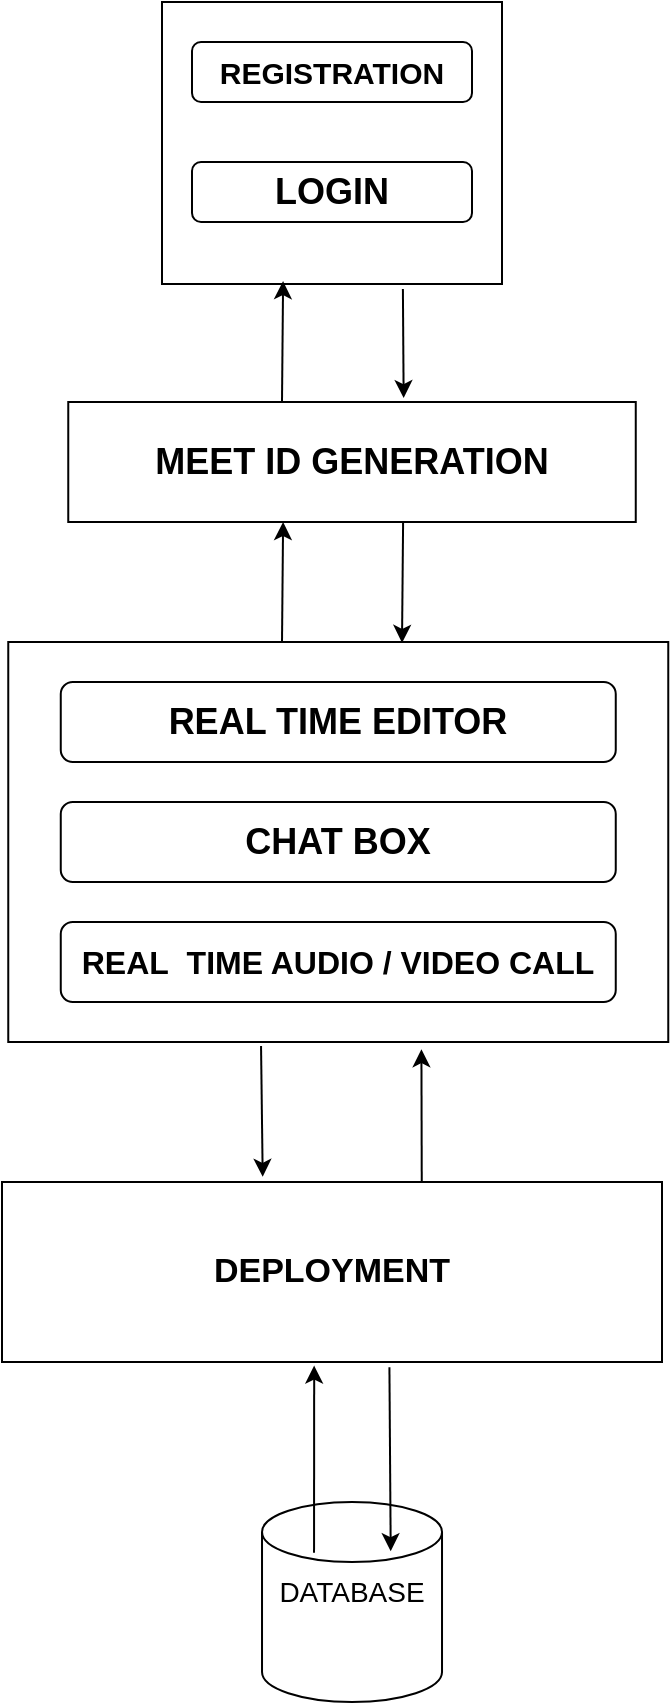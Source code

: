 <mxfile version="14.4.3" type="device"><diagram id="r5zJB6s4ppLn0NZuBASA" name="Page-1"><mxGraphModel dx="1038" dy="1648" grid="1" gridSize="10" guides="1" tooltips="1" connect="1" arrows="1" fold="1" page="1" pageScale="1" pageWidth="850" pageHeight="1100" math="0" shadow="0"><root><mxCell id="0"/><mxCell id="1" parent="0"/><mxCell id="vmpVEaWMavDHP5K1T2hG-1" value="" style="rounded=0;whiteSpace=wrap;html=1;verticalAlign=top;fontSize=15;" parent="1" vertex="1"><mxGeometry x="350" y="-150" width="170" height="141" as="geometry"/></mxCell><mxCell id="vmpVEaWMavDHP5K1T2hG-7" value="" style="endArrow=classic;html=1;entryX=0.31;entryY=0.8;entryDx=0;entryDy=0;entryPerimeter=0;exitX=0.421;exitY=0.001;exitDx=0;exitDy=0;exitPerimeter=0;" parent="1" edge="1"><mxGeometry width="50" height="50" relative="1" as="geometry"><mxPoint x="410.0" y="50.0" as="sourcePoint"/><mxPoint x="410.55" y="-10.45" as="targetPoint"/></mxGeometry></mxCell><mxCell id="vmpVEaWMavDHP5K1T2hG-8" value="" style="endArrow=classic;html=1;entryX=0.591;entryY=-0.033;entryDx=0;entryDy=0;entryPerimeter=0;" parent="1" target="G40TKdsG1XLfJo8pYsS5-1" edge="1"><mxGeometry width="50" height="50" relative="1" as="geometry"><mxPoint x="470.45" y="-6.55" as="sourcePoint"/><mxPoint x="470.0" y="50.0" as="targetPoint"/></mxGeometry></mxCell><mxCell id="vmpVEaWMavDHP5K1T2hG-15" value="&lt;font style=&quot;font-size: 14px&quot;&gt;DATABASE&lt;/font&gt;" style="shape=cylinder3;whiteSpace=wrap;html=1;boundedLbl=1;backgroundOutline=1;size=15;strokeColor=#000000;fillColor=none;verticalAlign=top;" parent="1" vertex="1"><mxGeometry x="400.01" y="600" width="90" height="100" as="geometry"/></mxCell><mxCell id="vmpVEaWMavDHP5K1T2hG-24" value="" style="rounded=0;whiteSpace=wrap;html=1;strokeColor=#000000;fillColor=none;fontSize=15;verticalAlign=top;" parent="1" vertex="1"><mxGeometry x="273.13" y="170" width="330" height="200" as="geometry"/></mxCell><mxCell id="vmpVEaWMavDHP5K1T2hG-29" value="&lt;b&gt;&lt;font style=&quot;font-size: 18px&quot;&gt;REAL TIME EDITOR&lt;/font&gt;&lt;/b&gt;" style="rounded=1;whiteSpace=wrap;html=1;strokeColor=#000000;fillColor=none;fontSize=15;" parent="1" vertex="1"><mxGeometry x="299.38" y="190" width="277.5" height="40" as="geometry"/></mxCell><mxCell id="vmpVEaWMavDHP5K1T2hG-34" value="" style="endArrow=classic;html=1;fontSize=15;exitX=0.289;exitY=0.254;exitDx=0;exitDy=0;exitPerimeter=0;entryX=0.473;entryY=1.02;entryDx=0;entryDy=0;entryPerimeter=0;" parent="1" source="vmpVEaWMavDHP5K1T2hG-15" target="FbEZ3vqUIi6NhYoGmd-C-7" edge="1"><mxGeometry width="50" height="50" relative="1" as="geometry"><mxPoint x="400" y="610" as="sourcePoint"/><mxPoint x="400" y="530" as="targetPoint"/></mxGeometry></mxCell><mxCell id="FbEZ3vqUIi6NhYoGmd-C-1" value="&lt;b&gt;&lt;font style=&quot;font-size: 15px&quot;&gt;REGISTRATION&lt;/font&gt;&lt;/b&gt;" style="rounded=1;whiteSpace=wrap;html=1;" parent="1" vertex="1"><mxGeometry x="365" y="-130" width="140" height="30" as="geometry"/></mxCell><mxCell id="FbEZ3vqUIi6NhYoGmd-C-2" value="&lt;font size=&quot;1&quot;&gt;&lt;b style=&quot;font-size: 18px&quot;&gt;LOGIN&lt;/b&gt;&lt;/font&gt;" style="rounded=1;whiteSpace=wrap;html=1;" parent="1" vertex="1"><mxGeometry x="365" y="-70" width="140" height="30" as="geometry"/></mxCell><mxCell id="FbEZ3vqUIi6NhYoGmd-C-5" value="&lt;b&gt;&lt;font style=&quot;font-size: 18px&quot;&gt;CHAT BOX&lt;/font&gt;&lt;/b&gt;" style="rounded=1;whiteSpace=wrap;html=1;strokeColor=#000000;fillColor=none;fontSize=15;" parent="1" vertex="1"><mxGeometry x="299.38" y="250" width="277.5" height="40" as="geometry"/></mxCell><mxCell id="FbEZ3vqUIi6NhYoGmd-C-6" value="&lt;b&gt;&lt;font style=&quot;font-size: 16px&quot;&gt;REAL&amp;nbsp; TIME AUDIO / VIDEO CALL&lt;/font&gt;&lt;/b&gt;" style="rounded=1;whiteSpace=wrap;html=1;strokeColor=#000000;fillColor=none;fontSize=15;" parent="1" vertex="1"><mxGeometry x="299.38" y="310" width="277.5" height="40" as="geometry"/></mxCell><mxCell id="FbEZ3vqUIi6NhYoGmd-C-7" value="&lt;font style=&quot;font-size: 17px&quot;&gt;&lt;b&gt;DEPLOYMENT&lt;/b&gt;&lt;/font&gt;" style="rounded=0;whiteSpace=wrap;html=1;" parent="1" vertex="1"><mxGeometry x="270" y="440" width="330" height="90" as="geometry"/></mxCell><mxCell id="FbEZ3vqUIi6NhYoGmd-C-9" value="" style="endArrow=classic;html=1;entryX=0.395;entryY=-0.029;entryDx=0;entryDy=0;entryPerimeter=0;exitX=0.383;exitY=1.01;exitDx=0;exitDy=0;exitPerimeter=0;" parent="1" source="vmpVEaWMavDHP5K1T2hG-24" target="FbEZ3vqUIi6NhYoGmd-C-7" edge="1"><mxGeometry width="50" height="50" relative="1" as="geometry"><mxPoint x="480.45" y="400" as="sourcePoint"/><mxPoint x="480" y="450" as="targetPoint"/><Array as="points"/></mxGeometry></mxCell><mxCell id="FbEZ3vqUIi6NhYoGmd-C-14" value="" style="endArrow=classic;html=1;exitX=0.636;exitY=0;exitDx=0;exitDy=0;exitPerimeter=0;entryX=0.626;entryY=1.018;entryDx=0;entryDy=0;entryPerimeter=0;" parent="1" source="FbEZ3vqUIi6NhYoGmd-C-7" target="vmpVEaWMavDHP5K1T2hG-24" edge="1"><mxGeometry width="50" height="50" relative="1" as="geometry"><mxPoint x="440" y="450" as="sourcePoint"/><mxPoint x="483" y="390" as="targetPoint"/><Array as="points"/></mxGeometry></mxCell><mxCell id="FbEZ3vqUIi6NhYoGmd-C-16" value="" style="endArrow=classic;html=1;fontSize=15;entryX=0.715;entryY=0.246;entryDx=0;entryDy=0;entryPerimeter=0;exitX=0.587;exitY=1.029;exitDx=0;exitDy=0;exitPerimeter=0;" parent="1" source="FbEZ3vqUIi6NhYoGmd-C-7" target="vmpVEaWMavDHP5K1T2hG-15" edge="1"><mxGeometry width="50" height="50" relative="1" as="geometry"><mxPoint x="470" y="530" as="sourcePoint"/><mxPoint x="470" y="604" as="targetPoint"/></mxGeometry></mxCell><mxCell id="G40TKdsG1XLfJo8pYsS5-1" value="&lt;b&gt;&lt;font style=&quot;font-size: 18px&quot;&gt;MEET ID GENERATION&lt;/font&gt;&lt;/b&gt;" style="rounded=0;whiteSpace=wrap;html=1;fontSize=15;" parent="1" vertex="1"><mxGeometry x="303.13" y="50" width="283.75" height="60" as="geometry"/></mxCell><mxCell id="G40TKdsG1XLfJo8pYsS5-2" value="" style="endArrow=classic;html=1;entryX=0.31;entryY=0.8;entryDx=0;entryDy=0;entryPerimeter=0;exitX=0.421;exitY=0.001;exitDx=0;exitDy=0;exitPerimeter=0;" parent="1" edge="1"><mxGeometry width="50" height="50" relative="1" as="geometry"><mxPoint x="410.0" y="170.45" as="sourcePoint"/><mxPoint x="410.55" y="110" as="targetPoint"/></mxGeometry></mxCell><mxCell id="G40TKdsG1XLfJo8pYsS5-3" value="" style="endArrow=classic;html=1;entryX=0.31;entryY=0.8;entryDx=0;entryDy=0;entryPerimeter=0;exitX=0.421;exitY=0.001;exitDx=0;exitDy=0;exitPerimeter=0;" parent="1" edge="1"><mxGeometry width="50" height="50" relative="1" as="geometry"><mxPoint x="470.55" y="110" as="sourcePoint"/><mxPoint x="470.0" y="170.45" as="targetPoint"/></mxGeometry></mxCell></root></mxGraphModel></diagram></mxfile>
